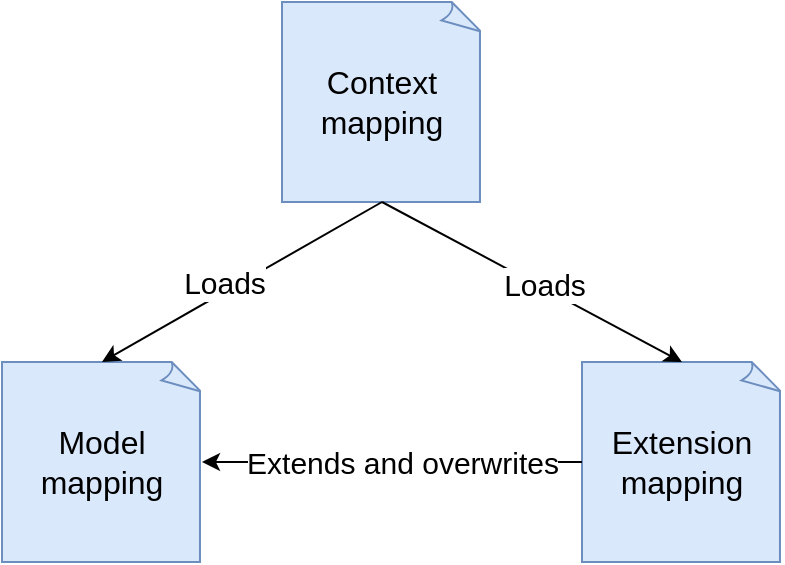 <mxfile version="21.2.1" type="device">
  <diagram name="Seite-1" id="UbLdo73zn5IPvyIpoTCn">
    <mxGraphModel dx="1126" dy="679" grid="1" gridSize="10" guides="1" tooltips="1" connect="1" arrows="1" fold="1" page="1" pageScale="1" pageWidth="827" pageHeight="1169" math="0" shadow="0">
      <root>
        <mxCell id="0" />
        <mxCell id="1" parent="0" />
        <mxCell id="YsYQmPR9tYL0SFQUgslk-2" value="Model mapping" style="whiteSpace=wrap;html=1;shape=mxgraph.basic.document;fillColor=#dae8fc;strokeColor=#6c8ebf;fontSize=16;" vertex="1" parent="1">
          <mxGeometry x="130" y="340" width="100" height="100" as="geometry" />
        </mxCell>
        <mxCell id="YsYQmPR9tYL0SFQUgslk-3" value="Context mapping" style="whiteSpace=wrap;html=1;shape=mxgraph.basic.document;fillColor=#dae8fc;strokeColor=#6c8ebf;fontSize=16;" vertex="1" parent="1">
          <mxGeometry x="270" y="160" width="100" height="100" as="geometry" />
        </mxCell>
        <mxCell id="YsYQmPR9tYL0SFQUgslk-4" value="Extension mapping" style="whiteSpace=wrap;html=1;shape=mxgraph.basic.document;fillColor=#dae8fc;strokeColor=#6c8ebf;fontSize=16;" vertex="1" parent="1">
          <mxGeometry x="420" y="340" width="100" height="100" as="geometry" />
        </mxCell>
        <mxCell id="YsYQmPR9tYL0SFQUgslk-5" value="" style="endArrow=classic;html=1;rounded=0;entryX=0.5;entryY=0;entryDx=0;entryDy=0;entryPerimeter=0;exitX=0.5;exitY=1;exitDx=0;exitDy=0;exitPerimeter=0;" edge="1" parent="1" source="YsYQmPR9tYL0SFQUgslk-3" target="YsYQmPR9tYL0SFQUgslk-4">
          <mxGeometry width="50" height="50" relative="1" as="geometry">
            <mxPoint x="330" y="270" as="sourcePoint" />
            <mxPoint x="380" y="220" as="targetPoint" />
          </mxGeometry>
        </mxCell>
        <mxCell id="YsYQmPR9tYL0SFQUgslk-7" value="Loads" style="edgeLabel;html=1;align=center;verticalAlign=middle;resizable=0;points=[];fontSize=15;" vertex="1" connectable="0" parent="YsYQmPR9tYL0SFQUgslk-5">
          <mxGeometry x="-0.208" y="-2" relative="1" as="geometry">
            <mxPoint x="22" y="7" as="offset" />
          </mxGeometry>
        </mxCell>
        <mxCell id="YsYQmPR9tYL0SFQUgslk-6" value="" style="endArrow=classic;html=1;rounded=0;entryX=0.5;entryY=0;entryDx=0;entryDy=0;entryPerimeter=0;exitX=0.5;exitY=1;exitDx=0;exitDy=0;exitPerimeter=0;" edge="1" parent="1" source="YsYQmPR9tYL0SFQUgslk-3" target="YsYQmPR9tYL0SFQUgslk-2">
          <mxGeometry width="50" height="50" relative="1" as="geometry">
            <mxPoint x="340" y="280" as="sourcePoint" />
            <mxPoint x="480" y="350" as="targetPoint" />
          </mxGeometry>
        </mxCell>
        <mxCell id="YsYQmPR9tYL0SFQUgslk-9" value="Loads" style="edgeLabel;html=1;align=center;verticalAlign=middle;resizable=0;points=[];fontSize=15;" vertex="1" connectable="0" parent="YsYQmPR9tYL0SFQUgslk-6">
          <mxGeometry x="0.23" y="1" relative="1" as="geometry">
            <mxPoint x="6" y="-10" as="offset" />
          </mxGeometry>
        </mxCell>
        <mxCell id="YsYQmPR9tYL0SFQUgslk-10" value="" style="endArrow=classic;html=1;rounded=0;entryX=1;entryY=0.5;entryDx=0;entryDy=0;entryPerimeter=0;exitX=0;exitY=0.5;exitDx=0;exitDy=0;exitPerimeter=0;" edge="1" parent="1" source="YsYQmPR9tYL0SFQUgslk-4" target="YsYQmPR9tYL0SFQUgslk-2">
          <mxGeometry width="50" height="50" relative="1" as="geometry">
            <mxPoint x="420" y="400" as="sourcePoint" />
            <mxPoint x="470" y="350" as="targetPoint" />
          </mxGeometry>
        </mxCell>
        <mxCell id="YsYQmPR9tYL0SFQUgslk-11" value="Extends and overwrites" style="edgeLabel;html=1;align=center;verticalAlign=middle;resizable=0;points=[];fontSize=15;" vertex="1" connectable="0" parent="YsYQmPR9tYL0SFQUgslk-10">
          <mxGeometry x="-0.118" relative="1" as="geometry">
            <mxPoint x="-6" as="offset" />
          </mxGeometry>
        </mxCell>
      </root>
    </mxGraphModel>
  </diagram>
</mxfile>
